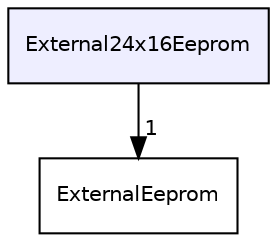 digraph "External24x16Eeprom" {
  compound=true
  node [ fontsize="10", fontname="Helvetica"];
  edge [ labelfontsize="10", labelfontname="Helvetica"];
  dir_09820a8dbef3860efa19b100d55a4414 [shape=box, label="External24x16Eeprom", style="filled", fillcolor="#eeeeff", pencolor="black", URL="dir_09820a8dbef3860efa19b100d55a4414.html"];
  dir_1ff7961a0798ffb140497523433f67bb [shape=box label="ExternalEeprom" URL="dir_1ff7961a0798ffb140497523433f67bb.html"];
  dir_09820a8dbef3860efa19b100d55a4414->dir_1ff7961a0798ffb140497523433f67bb [headlabel="1", labeldistance=1.5 headhref="dir_000001_000003.html"];
}
